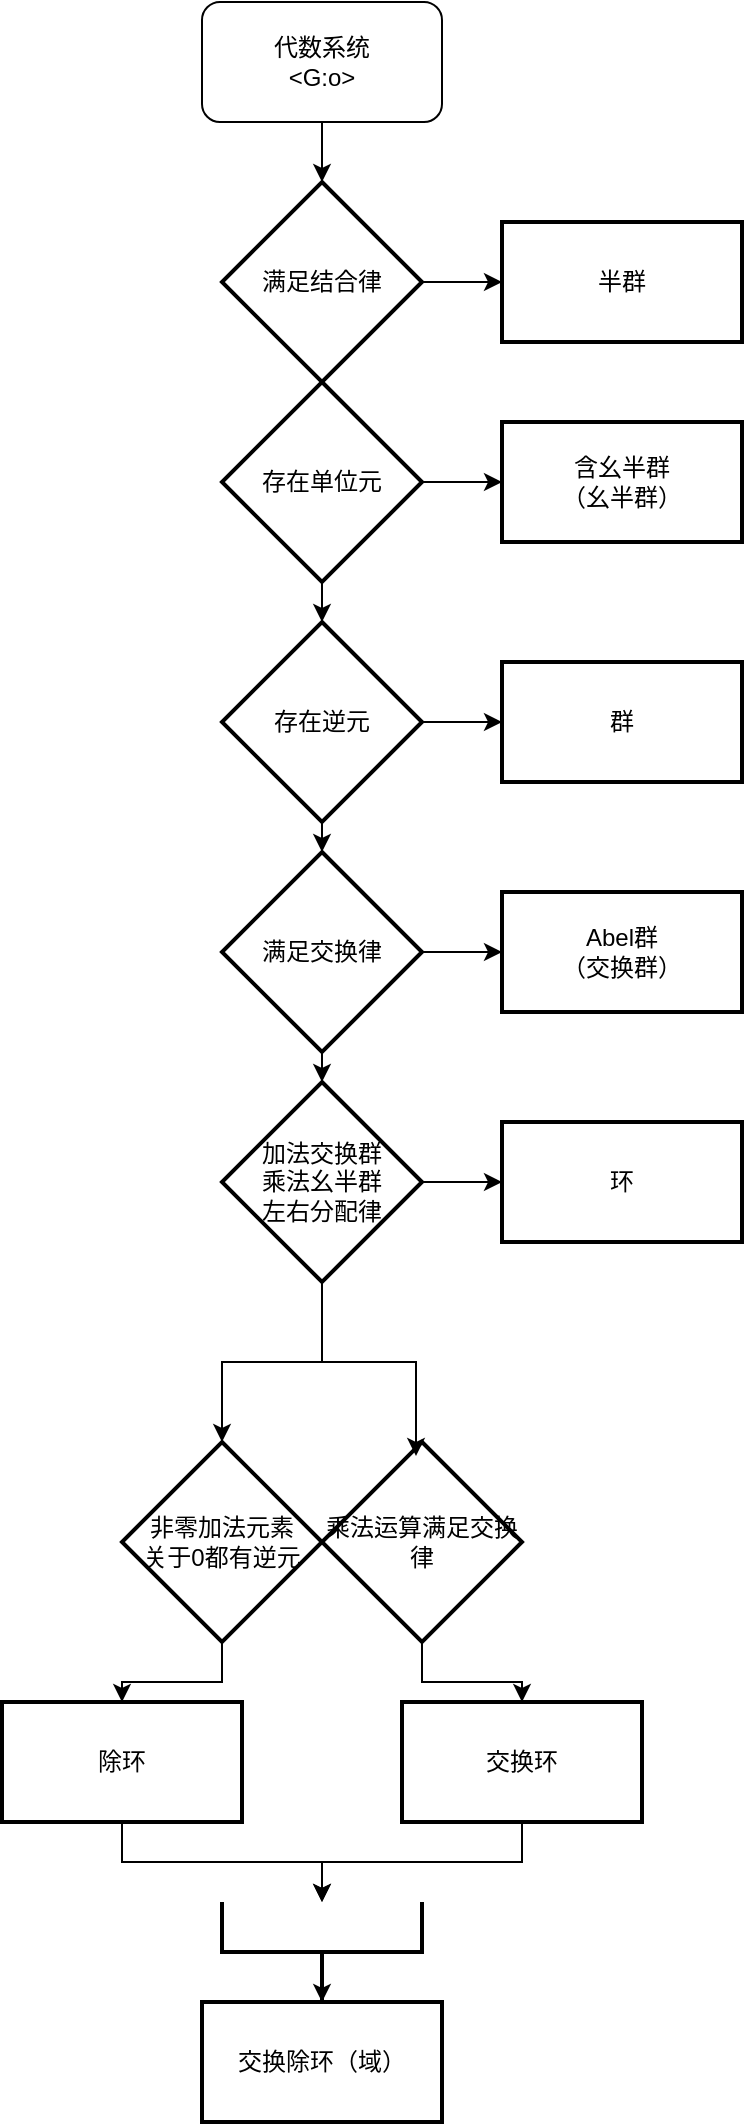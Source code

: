 <mxfile version="24.8.9">
  <diagram name="第 1 页" id="Dy-1f6BZiAA4YUqTE4vj">
    <mxGraphModel dx="2261" dy="786" grid="1" gridSize="10" guides="1" tooltips="1" connect="1" arrows="1" fold="1" page="1" pageScale="1" pageWidth="827" pageHeight="1169" math="0" shadow="0">
      <root>
        <mxCell id="0" />
        <mxCell id="1" parent="0" />
        <mxCell id="Hp2XNec5KFZqOxDipp3U-3" style="edgeStyle=orthogonalEdgeStyle;rounded=0;orthogonalLoop=1;jettySize=auto;html=1;" edge="1" parent="1" source="Hp2XNec5KFZqOxDipp3U-1" target="Hp2XNec5KFZqOxDipp3U-2">
          <mxGeometry relative="1" as="geometry" />
        </mxCell>
        <mxCell id="Hp2XNec5KFZqOxDipp3U-1" value="代数系统&lt;div&gt;&amp;lt;G:o&amp;gt;&lt;/div&gt;" style="rounded=1;whiteSpace=wrap;html=1;" vertex="1" parent="1">
          <mxGeometry x="50" y="60" width="120" height="60" as="geometry" />
        </mxCell>
        <mxCell id="Hp2XNec5KFZqOxDipp3U-8" value="" style="edgeStyle=orthogonalEdgeStyle;rounded=0;orthogonalLoop=1;jettySize=auto;html=1;" edge="1" parent="1" source="Hp2XNec5KFZqOxDipp3U-2" target="Hp2XNec5KFZqOxDipp3U-7">
          <mxGeometry relative="1" as="geometry" />
        </mxCell>
        <mxCell id="Hp2XNec5KFZqOxDipp3U-16" value="" style="edgeStyle=orthogonalEdgeStyle;rounded=0;orthogonalLoop=1;jettySize=auto;html=1;" edge="1" parent="1" source="Hp2XNec5KFZqOxDipp3U-2" target="Hp2XNec5KFZqOxDipp3U-15">
          <mxGeometry relative="1" as="geometry" />
        </mxCell>
        <mxCell id="Hp2XNec5KFZqOxDipp3U-2" value="满足结合律" style="strokeWidth=2;html=1;shape=mxgraph.flowchart.decision;whiteSpace=wrap;" vertex="1" parent="1">
          <mxGeometry x="60" y="150" width="100" height="100" as="geometry" />
        </mxCell>
        <mxCell id="Hp2XNec5KFZqOxDipp3U-12" value="" style="edgeStyle=orthogonalEdgeStyle;rounded=0;orthogonalLoop=1;jettySize=auto;html=1;" edge="1" parent="1" source="Hp2XNec5KFZqOxDipp3U-7" target="Hp2XNec5KFZqOxDipp3U-11">
          <mxGeometry relative="1" as="geometry" />
        </mxCell>
        <mxCell id="Hp2XNec5KFZqOxDipp3U-18" value="" style="edgeStyle=orthogonalEdgeStyle;rounded=0;orthogonalLoop=1;jettySize=auto;html=1;" edge="1" parent="1" source="Hp2XNec5KFZqOxDipp3U-7" target="Hp2XNec5KFZqOxDipp3U-17">
          <mxGeometry relative="1" as="geometry" />
        </mxCell>
        <mxCell id="Hp2XNec5KFZqOxDipp3U-7" value="存在单位元" style="strokeWidth=2;html=1;shape=mxgraph.flowchart.decision;whiteSpace=wrap;" vertex="1" parent="1">
          <mxGeometry x="60" y="250" width="100" height="100" as="geometry" />
        </mxCell>
        <mxCell id="Hp2XNec5KFZqOxDipp3U-14" value="" style="edgeStyle=orthogonalEdgeStyle;rounded=0;orthogonalLoop=1;jettySize=auto;html=1;" edge="1" parent="1" source="Hp2XNec5KFZqOxDipp3U-11" target="Hp2XNec5KFZqOxDipp3U-13">
          <mxGeometry relative="1" as="geometry" />
        </mxCell>
        <mxCell id="Hp2XNec5KFZqOxDipp3U-20" value="" style="edgeStyle=orthogonalEdgeStyle;rounded=0;orthogonalLoop=1;jettySize=auto;html=1;" edge="1" parent="1" source="Hp2XNec5KFZqOxDipp3U-11" target="Hp2XNec5KFZqOxDipp3U-19">
          <mxGeometry relative="1" as="geometry" />
        </mxCell>
        <mxCell id="Hp2XNec5KFZqOxDipp3U-11" value="存在逆元" style="strokeWidth=2;html=1;shape=mxgraph.flowchart.decision;whiteSpace=wrap;" vertex="1" parent="1">
          <mxGeometry x="60" y="370" width="100" height="100" as="geometry" />
        </mxCell>
        <mxCell id="Hp2XNec5KFZqOxDipp3U-22" value="" style="edgeStyle=orthogonalEdgeStyle;rounded=0;orthogonalLoop=1;jettySize=auto;html=1;" edge="1" parent="1" source="Hp2XNec5KFZqOxDipp3U-13" target="Hp2XNec5KFZqOxDipp3U-21">
          <mxGeometry relative="1" as="geometry" />
        </mxCell>
        <mxCell id="Hp2XNec5KFZqOxDipp3U-24" value="" style="edgeStyle=orthogonalEdgeStyle;rounded=0;orthogonalLoop=1;jettySize=auto;html=1;" edge="1" parent="1" source="Hp2XNec5KFZqOxDipp3U-13" target="Hp2XNec5KFZqOxDipp3U-23">
          <mxGeometry relative="1" as="geometry" />
        </mxCell>
        <mxCell id="Hp2XNec5KFZqOxDipp3U-13" value="满足交换律" style="strokeWidth=2;html=1;shape=mxgraph.flowchart.decision;whiteSpace=wrap;" vertex="1" parent="1">
          <mxGeometry x="60" y="485" width="100" height="100" as="geometry" />
        </mxCell>
        <mxCell id="Hp2XNec5KFZqOxDipp3U-15" value="半群" style="whiteSpace=wrap;html=1;strokeWidth=2;" vertex="1" parent="1">
          <mxGeometry x="200" y="170" width="120" height="60" as="geometry" />
        </mxCell>
        <mxCell id="Hp2XNec5KFZqOxDipp3U-17" value="含幺半群&lt;div&gt;（幺半群）&lt;/div&gt;" style="whiteSpace=wrap;html=1;strokeWidth=2;" vertex="1" parent="1">
          <mxGeometry x="200" y="270" width="120" height="60" as="geometry" />
        </mxCell>
        <mxCell id="Hp2XNec5KFZqOxDipp3U-19" value="群" style="whiteSpace=wrap;html=1;strokeWidth=2;" vertex="1" parent="1">
          <mxGeometry x="200" y="390" width="120" height="60" as="geometry" />
        </mxCell>
        <mxCell id="Hp2XNec5KFZqOxDipp3U-21" value="Abel群&lt;div&gt;（交换群）&lt;/div&gt;" style="whiteSpace=wrap;html=1;strokeWidth=2;" vertex="1" parent="1">
          <mxGeometry x="200" y="505" width="120" height="60" as="geometry" />
        </mxCell>
        <mxCell id="Hp2XNec5KFZqOxDipp3U-26" value="" style="edgeStyle=orthogonalEdgeStyle;rounded=0;orthogonalLoop=1;jettySize=auto;html=1;" edge="1" parent="1" source="Hp2XNec5KFZqOxDipp3U-23" target="Hp2XNec5KFZqOxDipp3U-25">
          <mxGeometry relative="1" as="geometry" />
        </mxCell>
        <mxCell id="Hp2XNec5KFZqOxDipp3U-34" style="edgeStyle=orthogonalEdgeStyle;rounded=0;orthogonalLoop=1;jettySize=auto;html=1;" edge="1" parent="1" source="Hp2XNec5KFZqOxDipp3U-23" target="Hp2XNec5KFZqOxDipp3U-29">
          <mxGeometry relative="1" as="geometry" />
        </mxCell>
        <mxCell id="Hp2XNec5KFZqOxDipp3U-23" value="加法交换群&lt;div&gt;乘法幺半群&lt;/div&gt;&lt;div&gt;左右分配律&lt;/div&gt;" style="strokeWidth=2;html=1;shape=mxgraph.flowchart.decision;whiteSpace=wrap;" vertex="1" parent="1">
          <mxGeometry x="60" y="600" width="100" height="100" as="geometry" />
        </mxCell>
        <mxCell id="Hp2XNec5KFZqOxDipp3U-25" value="环" style="whiteSpace=wrap;html=1;strokeWidth=2;" vertex="1" parent="1">
          <mxGeometry x="200" y="620" width="120" height="60" as="geometry" />
        </mxCell>
        <mxCell id="Hp2XNec5KFZqOxDipp3U-39" value="" style="edgeStyle=orthogonalEdgeStyle;rounded=0;orthogonalLoop=1;jettySize=auto;html=1;" edge="1" parent="1" source="Hp2XNec5KFZqOxDipp3U-29" target="Hp2XNec5KFZqOxDipp3U-38">
          <mxGeometry relative="1" as="geometry" />
        </mxCell>
        <mxCell id="Hp2XNec5KFZqOxDipp3U-29" value="非零加法元素&lt;div&gt;关于0都有逆元&lt;/div&gt;" style="strokeWidth=2;html=1;shape=mxgraph.flowchart.decision;whiteSpace=wrap;" vertex="1" parent="1">
          <mxGeometry x="10" y="780" width="100" height="100" as="geometry" />
        </mxCell>
        <mxCell id="Hp2XNec5KFZqOxDipp3U-41" value="" style="edgeStyle=orthogonalEdgeStyle;rounded=0;orthogonalLoop=1;jettySize=auto;html=1;" edge="1" parent="1" source="Hp2XNec5KFZqOxDipp3U-30" target="Hp2XNec5KFZqOxDipp3U-40">
          <mxGeometry relative="1" as="geometry" />
        </mxCell>
        <mxCell id="Hp2XNec5KFZqOxDipp3U-30" value="乘法运算满足交换律" style="strokeWidth=2;html=1;shape=mxgraph.flowchart.decision;whiteSpace=wrap;" vertex="1" parent="1">
          <mxGeometry x="110" y="780" width="100" height="100" as="geometry" />
        </mxCell>
        <mxCell id="Hp2XNec5KFZqOxDipp3U-35" style="edgeStyle=orthogonalEdgeStyle;rounded=0;orthogonalLoop=1;jettySize=auto;html=1;entryX=0.47;entryY=0.07;entryDx=0;entryDy=0;entryPerimeter=0;" edge="1" parent="1" source="Hp2XNec5KFZqOxDipp3U-23" target="Hp2XNec5KFZqOxDipp3U-30">
          <mxGeometry relative="1" as="geometry" />
        </mxCell>
        <mxCell id="Hp2XNec5KFZqOxDipp3U-38" value="除环" style="whiteSpace=wrap;html=1;strokeWidth=2;" vertex="1" parent="1">
          <mxGeometry x="-50" y="910" width="120" height="60" as="geometry" />
        </mxCell>
        <mxCell id="Hp2XNec5KFZqOxDipp3U-40" value="交换环" style="whiteSpace=wrap;html=1;strokeWidth=2;" vertex="1" parent="1">
          <mxGeometry x="150" y="910" width="120" height="60" as="geometry" />
        </mxCell>
        <mxCell id="Hp2XNec5KFZqOxDipp3U-49" value="" style="edgeStyle=orthogonalEdgeStyle;rounded=0;orthogonalLoop=1;jettySize=auto;html=1;" edge="1" parent="1" source="Hp2XNec5KFZqOxDipp3U-42" target="Hp2XNec5KFZqOxDipp3U-48">
          <mxGeometry relative="1" as="geometry" />
        </mxCell>
        <mxCell id="Hp2XNec5KFZqOxDipp3U-42" value="" style="strokeWidth=2;html=1;shape=mxgraph.flowchart.annotation_2;align=left;labelPosition=right;pointerEvents=1;direction=north;" vertex="1" parent="1">
          <mxGeometry x="60" y="1010" width="100" height="50" as="geometry" />
        </mxCell>
        <mxCell id="Hp2XNec5KFZqOxDipp3U-44" style="edgeStyle=orthogonalEdgeStyle;rounded=0;orthogonalLoop=1;jettySize=auto;html=1;" edge="1" parent="1" source="Hp2XNec5KFZqOxDipp3U-40" target="Hp2XNec5KFZqOxDipp3U-42">
          <mxGeometry relative="1" as="geometry" />
        </mxCell>
        <mxCell id="Hp2XNec5KFZqOxDipp3U-45" style="edgeStyle=orthogonalEdgeStyle;rounded=0;orthogonalLoop=1;jettySize=auto;html=1;" edge="1" parent="1" source="Hp2XNec5KFZqOxDipp3U-38" target="Hp2XNec5KFZqOxDipp3U-42">
          <mxGeometry relative="1" as="geometry" />
        </mxCell>
        <mxCell id="Hp2XNec5KFZqOxDipp3U-48" value="交换除环（域）" style="whiteSpace=wrap;html=1;align=center;strokeWidth=2;pointerEvents=1;" vertex="1" parent="1">
          <mxGeometry x="50" y="1060" width="120" height="60" as="geometry" />
        </mxCell>
      </root>
    </mxGraphModel>
  </diagram>
</mxfile>
